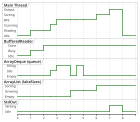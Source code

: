 @startuml TD

scale 140 width

robust "Main Thread"            as MAIN
robust "BufferedReader"         as BR
robust "ArrayDeque (queue)"     as QUEUE
robust "ArrayList (lakeSizes)"  as LIST
robust "StdOut"                 as OUT

@0
MAIN is Idle
BR is Idle
QUEUE is Empty
LIST is Empty
OUT is Idle

@1
MAIN is Reading
BR is Busy

@2
MAIN is Reading
BR is Done

@2.5
MAIN is Scanning
QUEUE is Idle
LIST is Empty

@3
MAIN is BFS
QUEUE is Filling

@4
MAIN is BFS
QUEUE is Empty
LIST is Growing

@4.5
MAIN is BFS
QUEUE is Filling

@5
MAIN is BFS
QUEUE is Empty
LIST is Growing

@6
MAIN is Sorting
LIST is Sorting

@7
MAIN is Output
OUT is Writing

@8
MAIN is Idle
OUT is Idle
@enduml